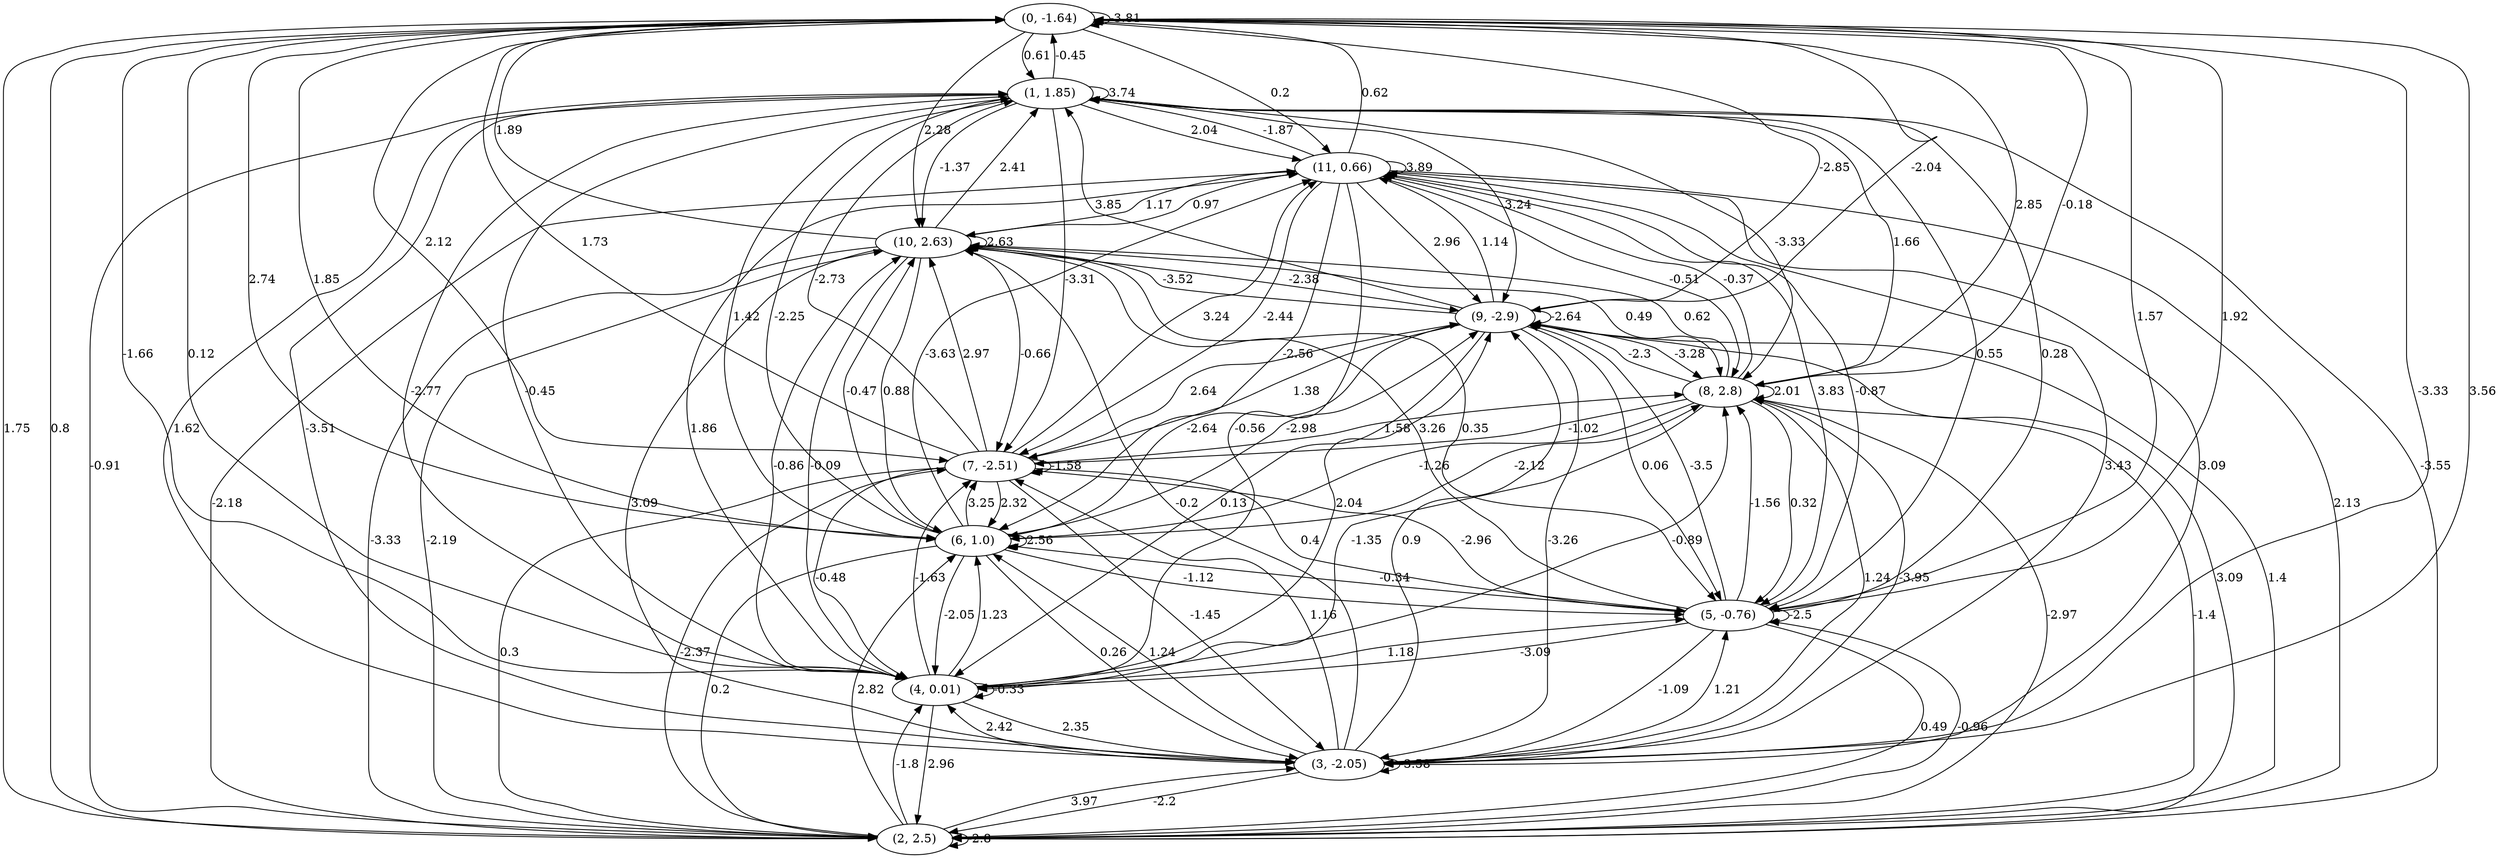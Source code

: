 digraph {
    0 [ label = "(0, -1.64)" ]
    1 [ label = "(1, 1.85)" ]
    2 [ label = "(2, 2.5)" ]
    3 [ label = "(3, -2.05)" ]
    4 [ label = "(4, 0.01)" ]
    5 [ label = "(5, -0.76)" ]
    6 [ label = "(6, 1.0)" ]
    7 [ label = "(7, -2.51)" ]
    8 [ label = "(8, 2.8)" ]
    9 [ label = "(9, -2.9)" ]
    10 [ label = "(10, 2.63)" ]
    11 [ label = "(11, 0.66)" ]
    0 -> 0 [ label = "-3.81" ]
    1 -> 1 [ label = "3.74" ]
    2 -> 2 [ label = "-2.8" ]
    3 -> 3 [ label = "-3.58" ]
    4 -> 4 [ label = "-0.33" ]
    5 -> 5 [ label = "-2.5" ]
    6 -> 6 [ label = "2.56" ]
    7 -> 7 [ label = "-1.58" ]
    8 -> 8 [ label = "2.01" ]
    9 -> 9 [ label = "-2.64" ]
    10 -> 10 [ label = "2.63" ]
    11 -> 11 [ label = "3.89" ]
    1 -> 0 [ label = "-0.45" ]
    2 -> 0 [ label = "0.8" ]
    3 -> 0 [ label = "3.56" ]
    4 -> 0 [ label = "0.12" ]
    5 -> 0 [ label = "1.92" ]
    6 -> 0 [ label = "1.85" ]
    7 -> 0 [ label = "1.73" ]
    8 -> 0 [ label = "-0.18" ]
    9 -> 0 [ label = "-2.04" ]
    10 -> 0 [ label = "1.89" ]
    11 -> 0 [ label = "0.62" ]
    0 -> 1 [ label = "0.61" ]
    2 -> 1 [ label = "-0.91" ]
    3 -> 1 [ label = "-3.51" ]
    4 -> 1 [ label = "-0.45" ]
    5 -> 1 [ label = "0.28" ]
    6 -> 1 [ label = "-2.25" ]
    7 -> 1 [ label = "-2.73" ]
    8 -> 1 [ label = "1.66" ]
    9 -> 1 [ label = "3.85" ]
    10 -> 1 [ label = "2.41" ]
    11 -> 1 [ label = "-1.87" ]
    0 -> 2 [ label = "1.75" ]
    1 -> 2 [ label = "-3.55" ]
    3 -> 2 [ label = "-2.2" ]
    4 -> 2 [ label = "2.96" ]
    5 -> 2 [ label = "0.49" ]
    6 -> 2 [ label = "0.2" ]
    7 -> 2 [ label = "0.3" ]
    8 -> 2 [ label = "-2.97" ]
    9 -> 2 [ label = "3.09" ]
    10 -> 2 [ label = "-3.33" ]
    11 -> 2 [ label = "2.13" ]
    0 -> 3 [ label = "-3.33" ]
    1 -> 3 [ label = "1.62" ]
    2 -> 3 [ label = "3.97" ]
    4 -> 3 [ label = "2.35" ]
    5 -> 3 [ label = "-1.09" ]
    6 -> 3 [ label = "0.26" ]
    7 -> 3 [ label = "-1.45" ]
    8 -> 3 [ label = "1.24" ]
    9 -> 3 [ label = "-3.26" ]
    10 -> 3 [ label = "3.09" ]
    11 -> 3 [ label = "3.09" ]
    0 -> 4 [ label = "-1.66" ]
    1 -> 4 [ label = "-2.77" ]
    2 -> 4 [ label = "-1.8" ]
    3 -> 4 [ label = "2.42" ]
    5 -> 4 [ label = "-3.09" ]
    6 -> 4 [ label = "-2.05" ]
    7 -> 4 [ label = "-0.48" ]
    8 -> 4 [ label = "-1.35" ]
    9 -> 4 [ label = "0.13" ]
    10 -> 4 [ label = "-0.09" ]
    11 -> 4 [ label = "-0.56" ]
    0 -> 5 [ label = "1.57" ]
    1 -> 5 [ label = "0.55" ]
    2 -> 5 [ label = "-0.96" ]
    3 -> 5 [ label = "1.21" ]
    4 -> 5 [ label = "1.18" ]
    6 -> 5 [ label = "-1.12" ]
    7 -> 5 [ label = "0.4" ]
    8 -> 5 [ label = "0.32" ]
    9 -> 5 [ label = "0.06" ]
    10 -> 5 [ label = "0.35" ]
    11 -> 5 [ label = "3.83" ]
    0 -> 6 [ label = "2.74" ]
    1 -> 6 [ label = "1.42" ]
    2 -> 6 [ label = "2.82" ]
    3 -> 6 [ label = "1.24" ]
    4 -> 6 [ label = "1.23" ]
    5 -> 6 [ label = "-0.34" ]
    7 -> 6 [ label = "2.32" ]
    8 -> 6 [ label = "-1.26" ]
    9 -> 6 [ label = "-2.64" ]
    10 -> 6 [ label = "0.88" ]
    11 -> 6 [ label = "-2.56" ]
    0 -> 7 [ label = "2.12" ]
    1 -> 7 [ label = "-3.31" ]
    2 -> 7 [ label = "-2.37" ]
    3 -> 7 [ label = "1.16" ]
    4 -> 7 [ label = "-1.63" ]
    5 -> 7 [ label = "-2.96" ]
    6 -> 7 [ label = "3.25" ]
    8 -> 7 [ label = "-1.02" ]
    9 -> 7 [ label = "1.38" ]
    10 -> 7 [ label = "-0.66" ]
    11 -> 7 [ label = "-2.44" ]
    0 -> 8 [ label = "2.85" ]
    1 -> 8 [ label = "-3.33" ]
    2 -> 8 [ label = "-1.4" ]
    3 -> 8 [ label = "-3.95" ]
    4 -> 8 [ label = "-0.89" ]
    5 -> 8 [ label = "-1.56" ]
    6 -> 8 [ label = "-2.12" ]
    7 -> 8 [ label = "1.58" ]
    9 -> 8 [ label = "-3.28" ]
    10 -> 8 [ label = "0.49" ]
    11 -> 8 [ label = "-0.51" ]
    0 -> 9 [ label = "-2.85" ]
    1 -> 9 [ label = "3.24" ]
    2 -> 9 [ label = "1.4" ]
    3 -> 9 [ label = "0.9" ]
    4 -> 9 [ label = "2.04" ]
    5 -> 9 [ label = "-3.5" ]
    6 -> 9 [ label = "-2.98" ]
    7 -> 9 [ label = "2.64" ]
    8 -> 9 [ label = "-2.3" ]
    10 -> 9 [ label = "-2.38" ]
    11 -> 9 [ label = "2.96" ]
    0 -> 10 [ label = "2.28" ]
    1 -> 10 [ label = "-1.37" ]
    2 -> 10 [ label = "-2.19" ]
    3 -> 10 [ label = "-0.2" ]
    4 -> 10 [ label = "-0.86" ]
    5 -> 10 [ label = "3.26" ]
    6 -> 10 [ label = "-0.47" ]
    7 -> 10 [ label = "2.97" ]
    8 -> 10 [ label = "0.62" ]
    9 -> 10 [ label = "-3.52" ]
    11 -> 10 [ label = "1.17" ]
    0 -> 11 [ label = "0.2" ]
    1 -> 11 [ label = "2.04" ]
    2 -> 11 [ label = "-2.18" ]
    3 -> 11 [ label = "3.43" ]
    4 -> 11 [ label = "1.86" ]
    5 -> 11 [ label = "-0.87" ]
    6 -> 11 [ label = "-3.63" ]
    7 -> 11 [ label = "3.24" ]
    8 -> 11 [ label = "-0.37" ]
    9 -> 11 [ label = "1.14" ]
    10 -> 11 [ label = "0.97" ]
}

